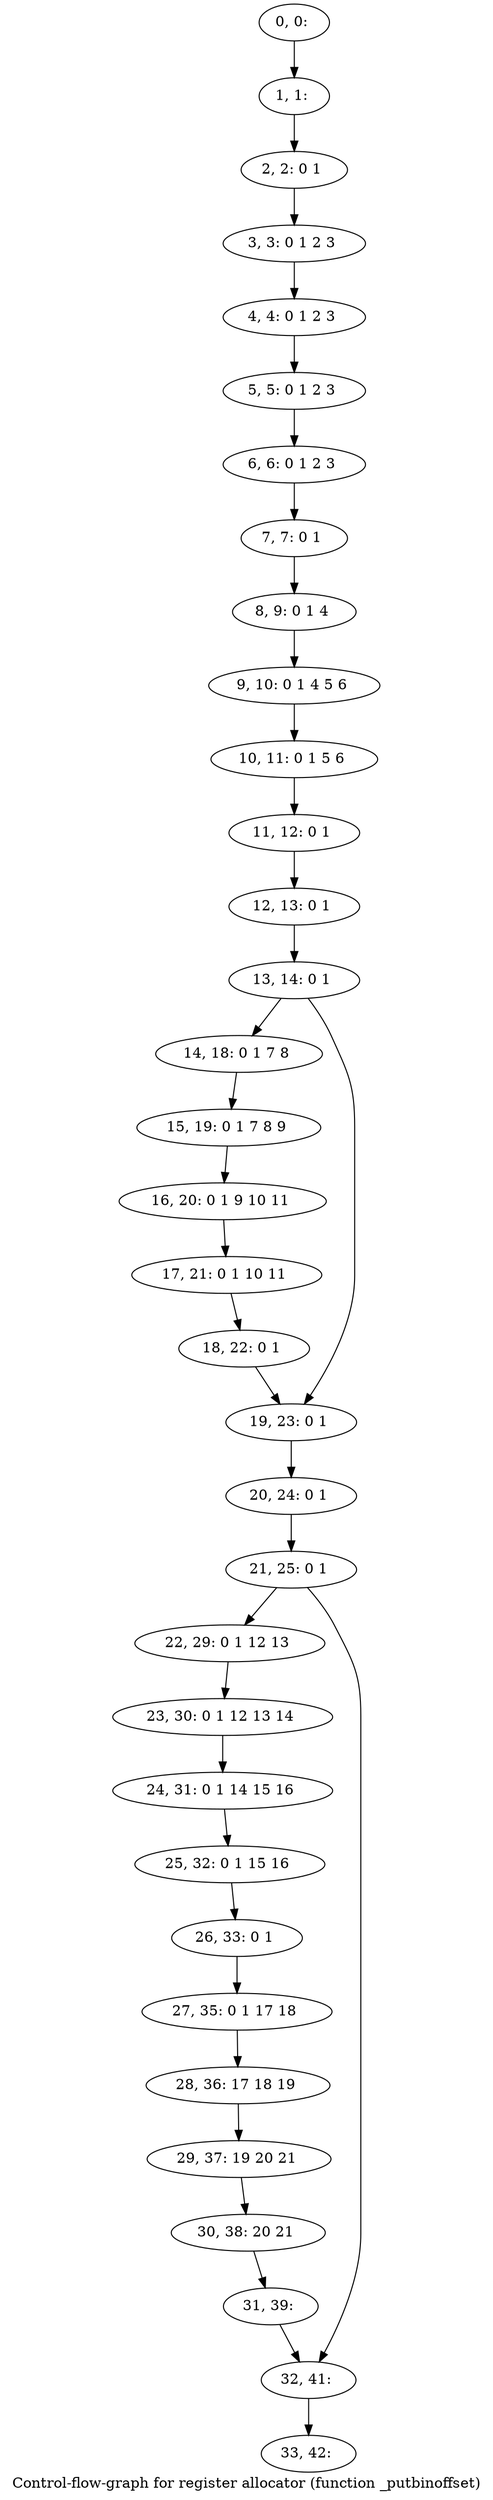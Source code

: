 digraph G {
graph [label="Control-flow-graph for register allocator (function _putbinoffset)"]
0[label="0, 0: "];
1[label="1, 1: "];
2[label="2, 2: 0 1 "];
3[label="3, 3: 0 1 2 3 "];
4[label="4, 4: 0 1 2 3 "];
5[label="5, 5: 0 1 2 3 "];
6[label="6, 6: 0 1 2 3 "];
7[label="7, 7: 0 1 "];
8[label="8, 9: 0 1 4 "];
9[label="9, 10: 0 1 4 5 6 "];
10[label="10, 11: 0 1 5 6 "];
11[label="11, 12: 0 1 "];
12[label="12, 13: 0 1 "];
13[label="13, 14: 0 1 "];
14[label="14, 18: 0 1 7 8 "];
15[label="15, 19: 0 1 7 8 9 "];
16[label="16, 20: 0 1 9 10 11 "];
17[label="17, 21: 0 1 10 11 "];
18[label="18, 22: 0 1 "];
19[label="19, 23: 0 1 "];
20[label="20, 24: 0 1 "];
21[label="21, 25: 0 1 "];
22[label="22, 29: 0 1 12 13 "];
23[label="23, 30: 0 1 12 13 14 "];
24[label="24, 31: 0 1 14 15 16 "];
25[label="25, 32: 0 1 15 16 "];
26[label="26, 33: 0 1 "];
27[label="27, 35: 0 1 17 18 "];
28[label="28, 36: 17 18 19 "];
29[label="29, 37: 19 20 21 "];
30[label="30, 38: 20 21 "];
31[label="31, 39: "];
32[label="32, 41: "];
33[label="33, 42: "];
0->1 ;
1->2 ;
2->3 ;
3->4 ;
4->5 ;
5->6 ;
6->7 ;
7->8 ;
8->9 ;
9->10 ;
10->11 ;
11->12 ;
12->13 ;
13->14 ;
13->19 ;
14->15 ;
15->16 ;
16->17 ;
17->18 ;
18->19 ;
19->20 ;
20->21 ;
21->22 ;
21->32 ;
22->23 ;
23->24 ;
24->25 ;
25->26 ;
26->27 ;
27->28 ;
28->29 ;
29->30 ;
30->31 ;
31->32 ;
32->33 ;
}
